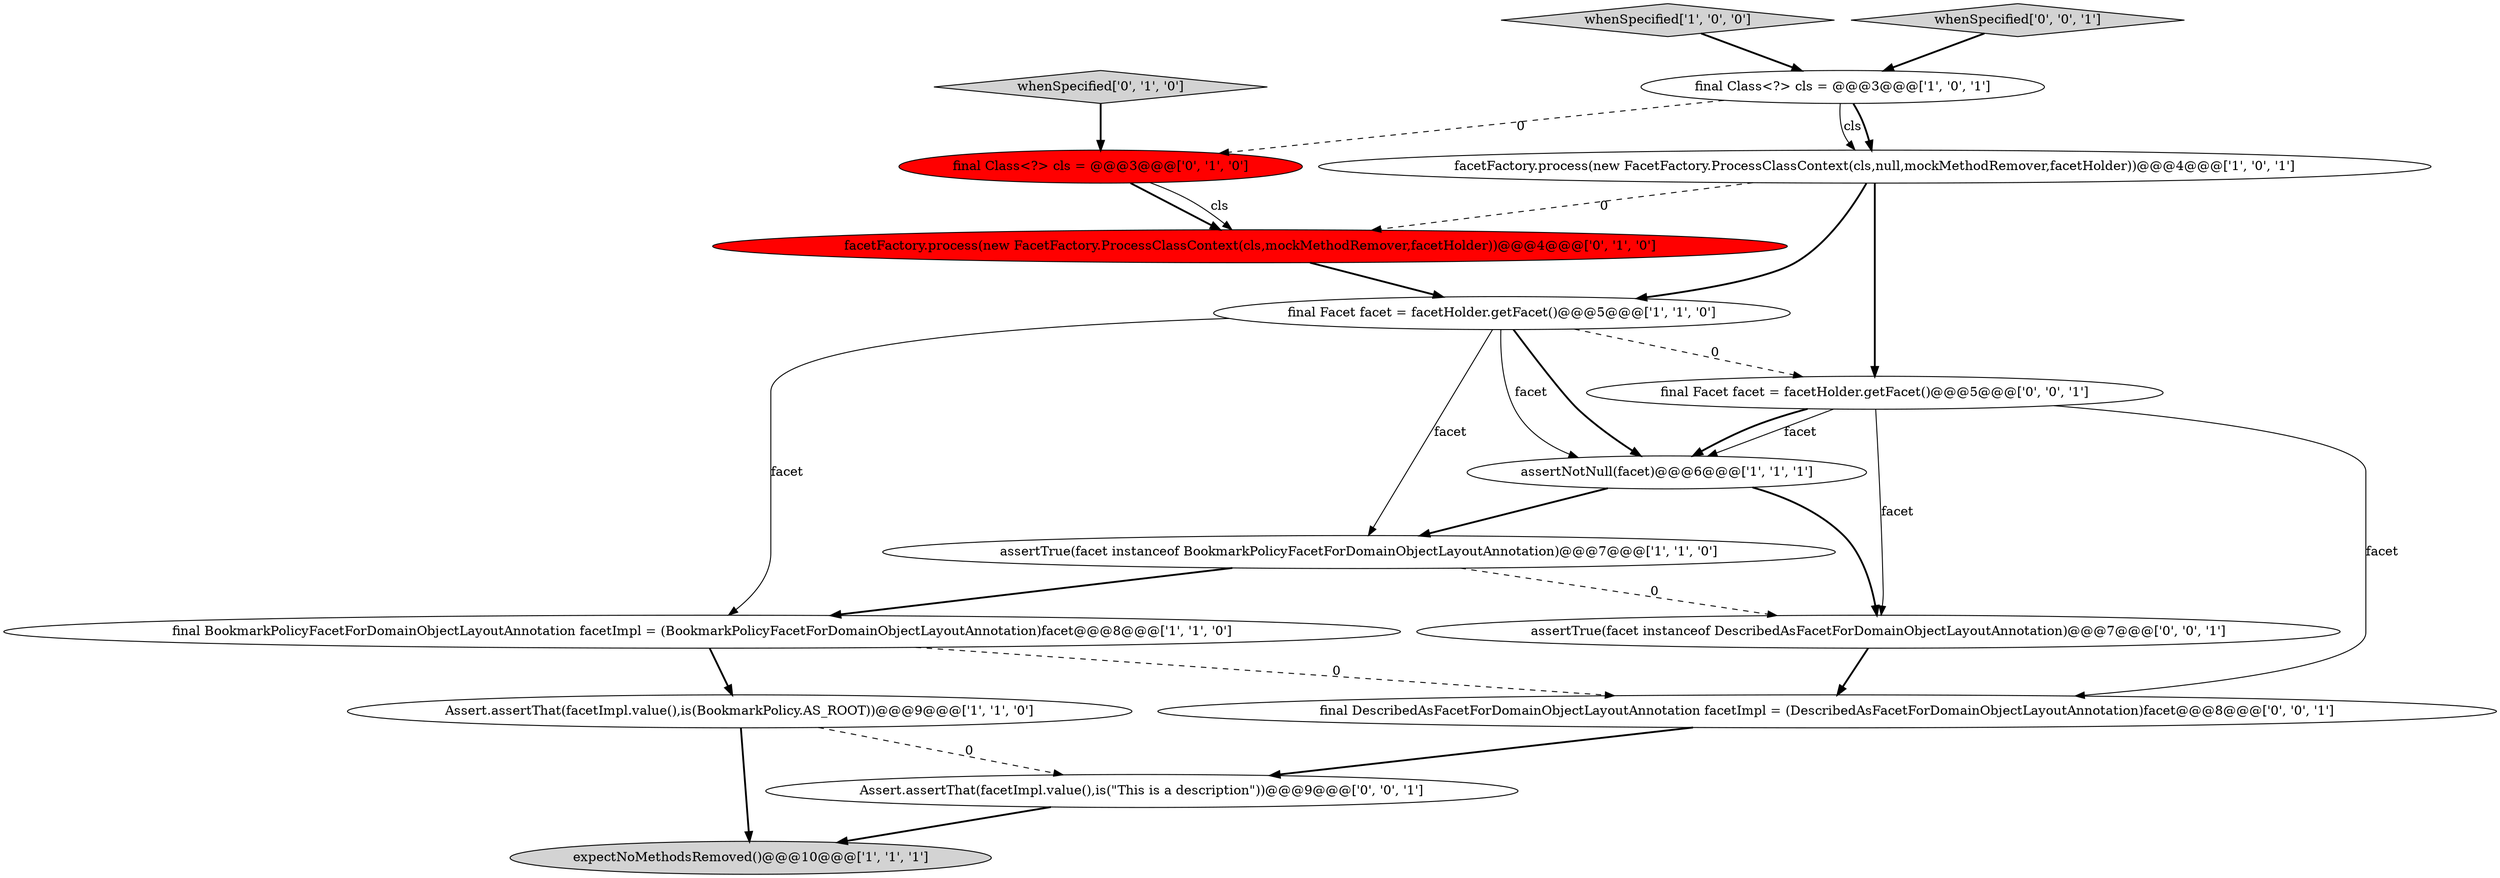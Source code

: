 digraph {
5 [style = filled, label = "expectNoMethodsRemoved()@@@10@@@['1', '1', '1']", fillcolor = lightgray, shape = ellipse image = "AAA0AAABBB1BBB"];
6 [style = filled, label = "assertTrue(facet instanceof BookmarkPolicyFacetForDomainObjectLayoutAnnotation)@@@7@@@['1', '1', '0']", fillcolor = white, shape = ellipse image = "AAA0AAABBB1BBB"];
9 [style = filled, label = "final Class<?> cls = @@@3@@@['0', '1', '0']", fillcolor = red, shape = ellipse image = "AAA1AAABBB2BBB"];
12 [style = filled, label = "final DescribedAsFacetForDomainObjectLayoutAnnotation facetImpl = (DescribedAsFacetForDomainObjectLayoutAnnotation)facet@@@8@@@['0', '0', '1']", fillcolor = white, shape = ellipse image = "AAA0AAABBB3BBB"];
13 [style = filled, label = "Assert.assertThat(facetImpl.value(),is(\"This is a description\"))@@@9@@@['0', '0', '1']", fillcolor = white, shape = ellipse image = "AAA0AAABBB3BBB"];
16 [style = filled, label = "final Facet facet = facetHolder.getFacet()@@@5@@@['0', '0', '1']", fillcolor = white, shape = ellipse image = "AAA0AAABBB3BBB"];
2 [style = filled, label = "whenSpecified['1', '0', '0']", fillcolor = lightgray, shape = diamond image = "AAA0AAABBB1BBB"];
8 [style = filled, label = "final Facet facet = facetHolder.getFacet()@@@5@@@['1', '1', '0']", fillcolor = white, shape = ellipse image = "AAA0AAABBB1BBB"];
10 [style = filled, label = "whenSpecified['0', '1', '0']", fillcolor = lightgray, shape = diamond image = "AAA0AAABBB2BBB"];
11 [style = filled, label = "facetFactory.process(new FacetFactory.ProcessClassContext(cls,mockMethodRemover,facetHolder))@@@4@@@['0', '1', '0']", fillcolor = red, shape = ellipse image = "AAA1AAABBB2BBB"];
3 [style = filled, label = "facetFactory.process(new FacetFactory.ProcessClassContext(cls,null,mockMethodRemover,facetHolder))@@@4@@@['1', '0', '1']", fillcolor = white, shape = ellipse image = "AAA0AAABBB1BBB"];
15 [style = filled, label = "assertTrue(facet instanceof DescribedAsFacetForDomainObjectLayoutAnnotation)@@@7@@@['0', '0', '1']", fillcolor = white, shape = ellipse image = "AAA0AAABBB3BBB"];
1 [style = filled, label = "final BookmarkPolicyFacetForDomainObjectLayoutAnnotation facetImpl = (BookmarkPolicyFacetForDomainObjectLayoutAnnotation)facet@@@8@@@['1', '1', '0']", fillcolor = white, shape = ellipse image = "AAA0AAABBB1BBB"];
7 [style = filled, label = "final Class<?> cls = @@@3@@@['1', '0', '1']", fillcolor = white, shape = ellipse image = "AAA0AAABBB1BBB"];
4 [style = filled, label = "assertNotNull(facet)@@@6@@@['1', '1', '1']", fillcolor = white, shape = ellipse image = "AAA0AAABBB1BBB"];
0 [style = filled, label = "Assert.assertThat(facetImpl.value(),is(BookmarkPolicy.AS_ROOT))@@@9@@@['1', '1', '0']", fillcolor = white, shape = ellipse image = "AAA0AAABBB1BBB"];
14 [style = filled, label = "whenSpecified['0', '0', '1']", fillcolor = lightgray, shape = diamond image = "AAA0AAABBB3BBB"];
16->15 [style = solid, label="facet"];
8->16 [style = dashed, label="0"];
16->12 [style = solid, label="facet"];
9->11 [style = bold, label=""];
4->6 [style = bold, label=""];
4->15 [style = bold, label=""];
16->4 [style = solid, label="facet"];
7->3 [style = solid, label="cls"];
8->4 [style = solid, label="facet"];
1->0 [style = bold, label=""];
3->16 [style = bold, label=""];
7->3 [style = bold, label=""];
8->6 [style = solid, label="facet"];
14->7 [style = bold, label=""];
6->1 [style = bold, label=""];
12->13 [style = bold, label=""];
1->12 [style = dashed, label="0"];
6->15 [style = dashed, label="0"];
7->9 [style = dashed, label="0"];
3->8 [style = bold, label=""];
0->13 [style = dashed, label="0"];
13->5 [style = bold, label=""];
11->8 [style = bold, label=""];
10->9 [style = bold, label=""];
15->12 [style = bold, label=""];
8->4 [style = bold, label=""];
2->7 [style = bold, label=""];
16->4 [style = bold, label=""];
9->11 [style = solid, label="cls"];
3->11 [style = dashed, label="0"];
0->5 [style = bold, label=""];
8->1 [style = solid, label="facet"];
}
